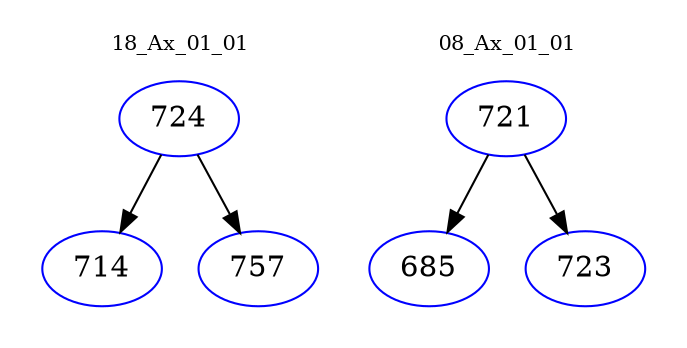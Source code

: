 digraph{
subgraph cluster_0 {
color = white
label = "18_Ax_01_01";
fontsize=10;
T0_724 [label="724", color="blue"]
T0_724 -> T0_714 [color="black"]
T0_714 [label="714", color="blue"]
T0_724 -> T0_757 [color="black"]
T0_757 [label="757", color="blue"]
}
subgraph cluster_1 {
color = white
label = "08_Ax_01_01";
fontsize=10;
T1_721 [label="721", color="blue"]
T1_721 -> T1_685 [color="black"]
T1_685 [label="685", color="blue"]
T1_721 -> T1_723 [color="black"]
T1_723 [label="723", color="blue"]
}
}
